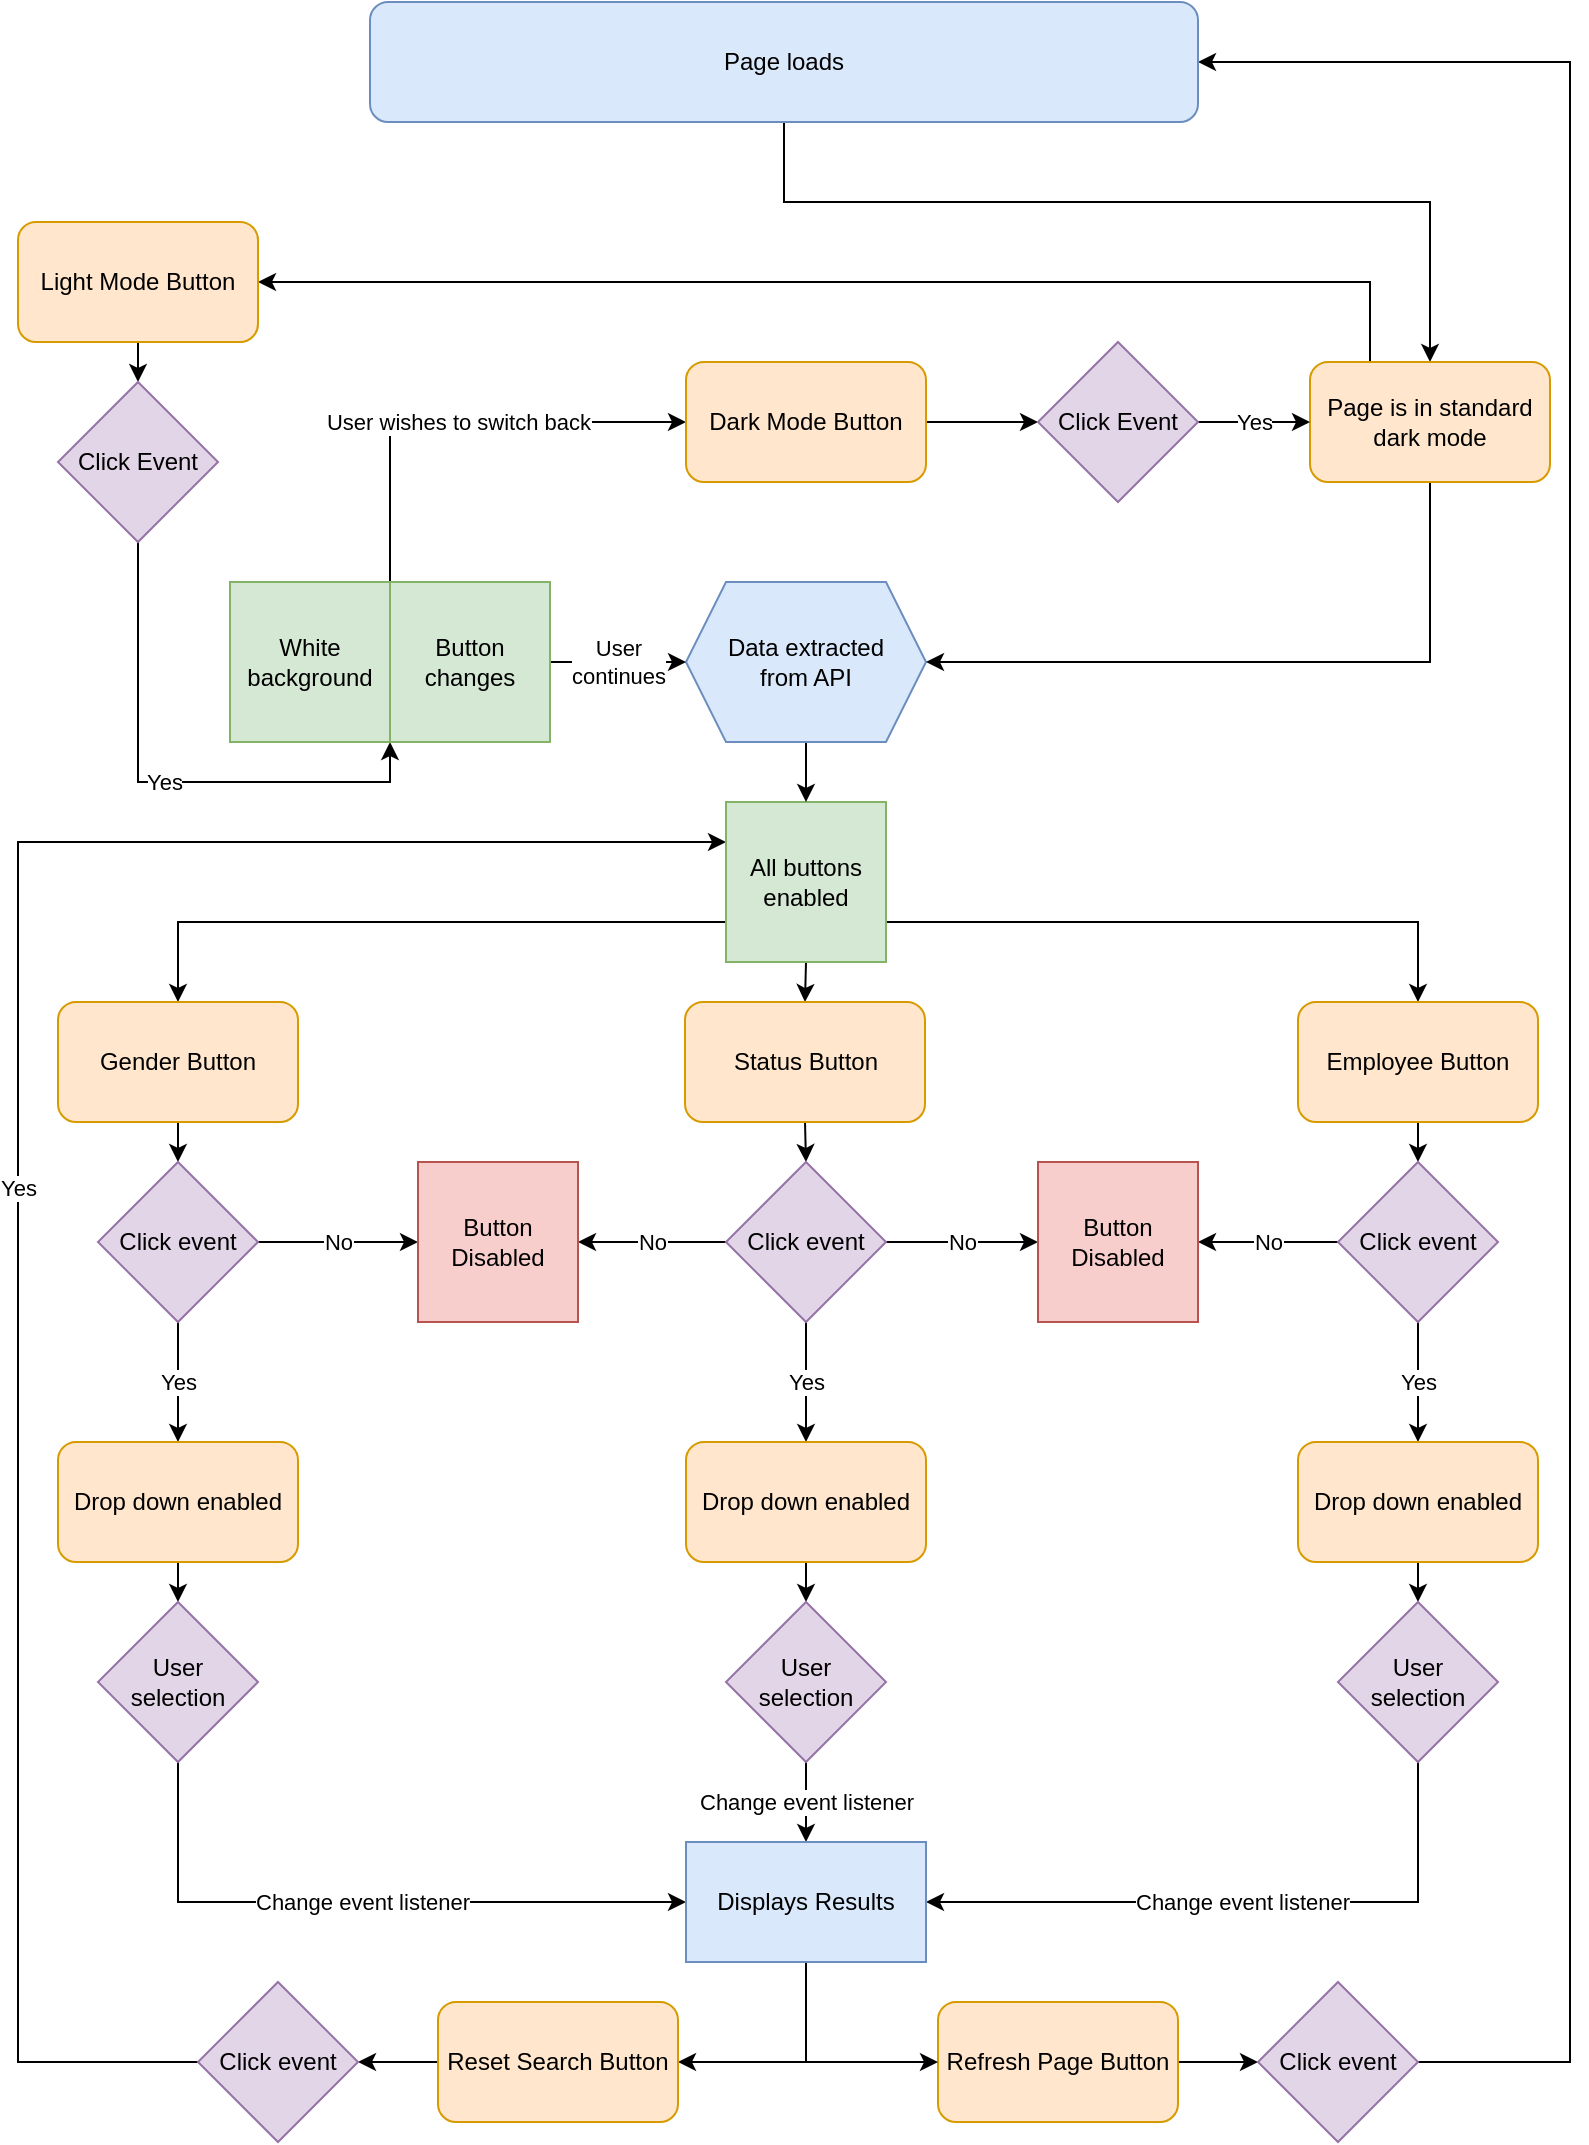 <mxfile version="18.1.3" type="github">
  <diagram id="wu71PCz8u-kkHHFd94oR" name="Page-1">
    <mxGraphModel dx="1298" dy="674" grid="1" gridSize="10" guides="1" tooltips="1" connect="1" arrows="1" fold="1" page="1" pageScale="1" pageWidth="827" pageHeight="1169" math="0" shadow="0">
      <root>
        <mxCell id="0" />
        <mxCell id="1" parent="0" />
        <mxCell id="mWiRYimFHj_km7bOacJJ-32" style="edgeStyle=orthogonalEdgeStyle;rounded=0;orthogonalLoop=1;jettySize=auto;html=1;exitX=0;exitY=0.5;exitDx=0;exitDy=0;entryX=0.5;entryY=0;entryDx=0;entryDy=0;" edge="1" parent="1" source="mWiRYimFHj_km7bOacJJ-57" target="mWiRYimFHj_km7bOacJJ-4">
          <mxGeometry relative="1" as="geometry">
            <mxPoint x="364" y="470" as="sourcePoint" />
            <Array as="points">
              <mxPoint x="378" y="510" />
              <mxPoint x="104" y="510" />
            </Array>
          </mxGeometry>
        </mxCell>
        <mxCell id="mWiRYimFHj_km7bOacJJ-33" style="edgeStyle=orthogonalEdgeStyle;rounded=0;orthogonalLoop=1;jettySize=auto;html=1;exitX=0.5;exitY=1;exitDx=0;exitDy=0;entryX=0.5;entryY=0;entryDx=0;entryDy=0;startArrow=none;" edge="1" parent="1" source="mWiRYimFHj_km7bOacJJ-57" target="mWiRYimFHj_km7bOacJJ-3">
          <mxGeometry relative="1" as="geometry">
            <mxPoint x="424" y="510" as="sourcePoint" />
          </mxGeometry>
        </mxCell>
        <mxCell id="mWiRYimFHj_km7bOacJJ-34" style="edgeStyle=orthogonalEdgeStyle;rounded=0;orthogonalLoop=1;jettySize=auto;html=1;exitX=1;exitY=0.5;exitDx=0;exitDy=0;entryX=0.5;entryY=0;entryDx=0;entryDy=0;" edge="1" parent="1" source="mWiRYimFHj_km7bOacJJ-57" target="mWiRYimFHj_km7bOacJJ-2">
          <mxGeometry relative="1" as="geometry">
            <mxPoint x="484" y="470" as="sourcePoint" />
            <Array as="points">
              <mxPoint x="458" y="510" />
              <mxPoint x="724" y="510" />
            </Array>
          </mxGeometry>
        </mxCell>
        <mxCell id="mWiRYimFHj_km7bOacJJ-37" style="edgeStyle=orthogonalEdgeStyle;rounded=0;orthogonalLoop=1;jettySize=auto;html=1;exitX=0.5;exitY=1;exitDx=0;exitDy=0;entryX=0.5;entryY=0;entryDx=0;entryDy=0;" edge="1" parent="1" source="mWiRYimFHj_km7bOacJJ-2" target="mWiRYimFHj_km7bOacJJ-5">
          <mxGeometry relative="1" as="geometry" />
        </mxCell>
        <mxCell id="mWiRYimFHj_km7bOacJJ-2" value="Employee Button" style="rounded=1;whiteSpace=wrap;html=1;fillColor=#ffe6cc;strokeColor=#d79b00;" vertex="1" parent="1">
          <mxGeometry x="664" y="550" width="120" height="60" as="geometry" />
        </mxCell>
        <mxCell id="mWiRYimFHj_km7bOacJJ-36" style="edgeStyle=orthogonalEdgeStyle;rounded=0;orthogonalLoop=1;jettySize=auto;html=1;exitX=0.5;exitY=1;exitDx=0;exitDy=0;entryX=0.5;entryY=0;entryDx=0;entryDy=0;" edge="1" parent="1" source="mWiRYimFHj_km7bOacJJ-3" target="mWiRYimFHj_km7bOacJJ-6">
          <mxGeometry relative="1" as="geometry" />
        </mxCell>
        <mxCell id="mWiRYimFHj_km7bOacJJ-3" value="Status Button" style="rounded=1;whiteSpace=wrap;html=1;fillColor=#ffe6cc;strokeColor=#d79b00;" vertex="1" parent="1">
          <mxGeometry x="357.5" y="550" width="120" height="60" as="geometry" />
        </mxCell>
        <mxCell id="mWiRYimFHj_km7bOacJJ-35" style="edgeStyle=orthogonalEdgeStyle;rounded=0;orthogonalLoop=1;jettySize=auto;html=1;exitX=0.5;exitY=1;exitDx=0;exitDy=0;entryX=0.5;entryY=0;entryDx=0;entryDy=0;" edge="1" parent="1" source="mWiRYimFHj_km7bOacJJ-4" target="mWiRYimFHj_km7bOacJJ-7">
          <mxGeometry relative="1" as="geometry" />
        </mxCell>
        <mxCell id="mWiRYimFHj_km7bOacJJ-4" value="Gender Button" style="rounded=1;whiteSpace=wrap;html=1;fillColor=#ffe6cc;strokeColor=#d79b00;" vertex="1" parent="1">
          <mxGeometry x="44" y="550" width="120" height="60" as="geometry" />
        </mxCell>
        <mxCell id="mWiRYimFHj_km7bOacJJ-18" value="Yes" style="edgeStyle=orthogonalEdgeStyle;rounded=0;orthogonalLoop=1;jettySize=auto;html=1;exitX=0.5;exitY=1;exitDx=0;exitDy=0;entryX=0.5;entryY=0;entryDx=0;entryDy=0;" edge="1" parent="1" source="mWiRYimFHj_km7bOacJJ-5" target="mWiRYimFHj_km7bOacJJ-10">
          <mxGeometry relative="1" as="geometry" />
        </mxCell>
        <mxCell id="mWiRYimFHj_km7bOacJJ-31" value="No" style="edgeStyle=orthogonalEdgeStyle;rounded=0;orthogonalLoop=1;jettySize=auto;html=1;exitX=0;exitY=0.5;exitDx=0;exitDy=0;entryX=1;entryY=0.5;entryDx=0;entryDy=0;" edge="1" parent="1" source="mWiRYimFHj_km7bOacJJ-5" target="mWiRYimFHj_km7bOacJJ-27">
          <mxGeometry relative="1" as="geometry" />
        </mxCell>
        <mxCell id="mWiRYimFHj_km7bOacJJ-5" value="Click event" style="rhombus;whiteSpace=wrap;html=1;fillColor=#e1d5e7;strokeColor=#9673a6;" vertex="1" parent="1">
          <mxGeometry x="684" y="630" width="80" height="80" as="geometry" />
        </mxCell>
        <mxCell id="mWiRYimFHj_km7bOacJJ-17" value="Yes" style="edgeStyle=orthogonalEdgeStyle;rounded=0;orthogonalLoop=1;jettySize=auto;html=1;exitX=0.5;exitY=1;exitDx=0;exitDy=0;" edge="1" parent="1" source="mWiRYimFHj_km7bOacJJ-6" target="mWiRYimFHj_km7bOacJJ-9">
          <mxGeometry relative="1" as="geometry" />
        </mxCell>
        <mxCell id="mWiRYimFHj_km7bOacJJ-29" value="No" style="edgeStyle=orthogonalEdgeStyle;rounded=0;orthogonalLoop=1;jettySize=auto;html=1;exitX=0;exitY=0.5;exitDx=0;exitDy=0;entryX=1;entryY=0.5;entryDx=0;entryDy=0;" edge="1" parent="1" source="mWiRYimFHj_km7bOacJJ-6" target="mWiRYimFHj_km7bOacJJ-26">
          <mxGeometry relative="1" as="geometry" />
        </mxCell>
        <mxCell id="mWiRYimFHj_km7bOacJJ-30" value="No" style="edgeStyle=orthogonalEdgeStyle;rounded=0;orthogonalLoop=1;jettySize=auto;html=1;exitX=1;exitY=0.5;exitDx=0;exitDy=0;entryX=0;entryY=0.5;entryDx=0;entryDy=0;" edge="1" parent="1" source="mWiRYimFHj_km7bOacJJ-6" target="mWiRYimFHj_km7bOacJJ-27">
          <mxGeometry relative="1" as="geometry" />
        </mxCell>
        <mxCell id="mWiRYimFHj_km7bOacJJ-6" value="Click event" style="rhombus;whiteSpace=wrap;html=1;fillColor=#e1d5e7;strokeColor=#9673a6;" vertex="1" parent="1">
          <mxGeometry x="378" y="630" width="80" height="80" as="geometry" />
        </mxCell>
        <mxCell id="mWiRYimFHj_km7bOacJJ-16" value="Yes" style="edgeStyle=orthogonalEdgeStyle;rounded=0;orthogonalLoop=1;jettySize=auto;html=1;exitX=0.5;exitY=1;exitDx=0;exitDy=0;entryX=0.5;entryY=0;entryDx=0;entryDy=0;" edge="1" parent="1" source="mWiRYimFHj_km7bOacJJ-7" target="mWiRYimFHj_km7bOacJJ-8">
          <mxGeometry relative="1" as="geometry" />
        </mxCell>
        <mxCell id="mWiRYimFHj_km7bOacJJ-28" value="No" style="edgeStyle=orthogonalEdgeStyle;rounded=0;orthogonalLoop=1;jettySize=auto;html=1;exitX=1;exitY=0.5;exitDx=0;exitDy=0;entryX=0;entryY=0.5;entryDx=0;entryDy=0;" edge="1" parent="1" source="mWiRYimFHj_km7bOacJJ-7" target="mWiRYimFHj_km7bOacJJ-26">
          <mxGeometry relative="1" as="geometry" />
        </mxCell>
        <mxCell id="mWiRYimFHj_km7bOacJJ-7" value="Click event" style="rhombus;whiteSpace=wrap;html=1;fillColor=#e1d5e7;strokeColor=#9673a6;" vertex="1" parent="1">
          <mxGeometry x="64" y="630" width="80" height="80" as="geometry" />
        </mxCell>
        <mxCell id="mWiRYimFHj_km7bOacJJ-47" style="edgeStyle=orthogonalEdgeStyle;rounded=0;orthogonalLoop=1;jettySize=auto;html=1;exitX=0.5;exitY=1;exitDx=0;exitDy=0;entryX=0.5;entryY=0;entryDx=0;entryDy=0;" edge="1" parent="1" source="mWiRYimFHj_km7bOacJJ-8" target="mWiRYimFHj_km7bOacJJ-38">
          <mxGeometry relative="1" as="geometry" />
        </mxCell>
        <mxCell id="mWiRYimFHj_km7bOacJJ-8" value="Drop down enabled" style="rounded=1;whiteSpace=wrap;html=1;fillColor=#ffe6cc;strokeColor=#d79b00;" vertex="1" parent="1">
          <mxGeometry x="44" y="770" width="120" height="60" as="geometry" />
        </mxCell>
        <mxCell id="mWiRYimFHj_km7bOacJJ-48" style="edgeStyle=orthogonalEdgeStyle;rounded=0;orthogonalLoop=1;jettySize=auto;html=1;exitX=0.5;exitY=1;exitDx=0;exitDy=0;entryX=0.5;entryY=0;entryDx=0;entryDy=0;" edge="1" parent="1" source="mWiRYimFHj_km7bOacJJ-9" target="mWiRYimFHj_km7bOacJJ-39">
          <mxGeometry relative="1" as="geometry" />
        </mxCell>
        <mxCell id="mWiRYimFHj_km7bOacJJ-9" value="Drop down enabled" style="rounded=1;whiteSpace=wrap;html=1;fillColor=#ffe6cc;strokeColor=#d79b00;" vertex="1" parent="1">
          <mxGeometry x="358" y="770" width="120" height="60" as="geometry" />
        </mxCell>
        <mxCell id="mWiRYimFHj_km7bOacJJ-49" style="edgeStyle=orthogonalEdgeStyle;rounded=0;orthogonalLoop=1;jettySize=auto;html=1;exitX=0.5;exitY=1;exitDx=0;exitDy=0;entryX=0.5;entryY=0;entryDx=0;entryDy=0;" edge="1" parent="1" source="mWiRYimFHj_km7bOacJJ-10" target="mWiRYimFHj_km7bOacJJ-40">
          <mxGeometry relative="1" as="geometry" />
        </mxCell>
        <mxCell id="mWiRYimFHj_km7bOacJJ-10" value="Drop down enabled" style="rounded=1;whiteSpace=wrap;html=1;fillColor=#ffe6cc;strokeColor=#d79b00;" vertex="1" parent="1">
          <mxGeometry x="664" y="770" width="120" height="60" as="geometry" />
        </mxCell>
        <mxCell id="mWiRYimFHj_km7bOacJJ-26" value="Button Disabled" style="whiteSpace=wrap;html=1;aspect=fixed;fillColor=#f8cecc;strokeColor=#b85450;" vertex="1" parent="1">
          <mxGeometry x="224" y="630" width="80" height="80" as="geometry" />
        </mxCell>
        <mxCell id="mWiRYimFHj_km7bOacJJ-27" value="Button Disabled" style="whiteSpace=wrap;html=1;aspect=fixed;fillColor=#f8cecc;strokeColor=#b85450;" vertex="1" parent="1">
          <mxGeometry x="534" y="630" width="80" height="80" as="geometry" />
        </mxCell>
        <mxCell id="mWiRYimFHj_km7bOacJJ-44" value="Change event listener" style="edgeStyle=orthogonalEdgeStyle;rounded=0;orthogonalLoop=1;jettySize=auto;html=1;exitX=0.5;exitY=1;exitDx=0;exitDy=0;entryX=0;entryY=0.5;entryDx=0;entryDy=0;" edge="1" parent="1" source="mWiRYimFHj_km7bOacJJ-38" target="mWiRYimFHj_km7bOacJJ-42">
          <mxGeometry relative="1" as="geometry" />
        </mxCell>
        <mxCell id="mWiRYimFHj_km7bOacJJ-38" value="User &lt;br&gt;selection" style="rhombus;whiteSpace=wrap;html=1;fillColor=#e1d5e7;strokeColor=#9673a6;" vertex="1" parent="1">
          <mxGeometry x="64" y="850" width="80" height="80" as="geometry" />
        </mxCell>
        <mxCell id="mWiRYimFHj_km7bOacJJ-45" value="Change event listener" style="edgeStyle=orthogonalEdgeStyle;rounded=0;orthogonalLoop=1;jettySize=auto;html=1;exitX=0.5;exitY=1;exitDx=0;exitDy=0;entryX=0.5;entryY=0;entryDx=0;entryDy=0;" edge="1" parent="1" source="mWiRYimFHj_km7bOacJJ-39" target="mWiRYimFHj_km7bOacJJ-42">
          <mxGeometry relative="1" as="geometry" />
        </mxCell>
        <mxCell id="mWiRYimFHj_km7bOacJJ-39" value="User&lt;br&gt;selection" style="rhombus;whiteSpace=wrap;html=1;fillColor=#e1d5e7;strokeColor=#9673a6;" vertex="1" parent="1">
          <mxGeometry x="378" y="850" width="80" height="80" as="geometry" />
        </mxCell>
        <mxCell id="mWiRYimFHj_km7bOacJJ-46" value="Change event listener" style="edgeStyle=orthogonalEdgeStyle;rounded=0;orthogonalLoop=1;jettySize=auto;html=1;exitX=0.5;exitY=1;exitDx=0;exitDy=0;entryX=1;entryY=0.5;entryDx=0;entryDy=0;" edge="1" parent="1" source="mWiRYimFHj_km7bOacJJ-40" target="mWiRYimFHj_km7bOacJJ-42">
          <mxGeometry relative="1" as="geometry" />
        </mxCell>
        <mxCell id="mWiRYimFHj_km7bOacJJ-40" value="User &lt;br&gt;selection" style="rhombus;whiteSpace=wrap;html=1;fillColor=#e1d5e7;strokeColor=#9673a6;" vertex="1" parent="1">
          <mxGeometry x="684" y="850" width="80" height="80" as="geometry" />
        </mxCell>
        <mxCell id="mWiRYimFHj_km7bOacJJ-53" style="edgeStyle=orthogonalEdgeStyle;rounded=0;orthogonalLoop=1;jettySize=auto;html=1;exitX=0.5;exitY=1;exitDx=0;exitDy=0;entryX=1;entryY=0.5;entryDx=0;entryDy=0;" edge="1" parent="1" source="mWiRYimFHj_km7bOacJJ-42" target="mWiRYimFHj_km7bOacJJ-50">
          <mxGeometry relative="1" as="geometry">
            <mxPoint x="424" y="1050" as="sourcePoint" />
            <Array as="points">
              <mxPoint x="418" y="1080" />
            </Array>
          </mxGeometry>
        </mxCell>
        <mxCell id="mWiRYimFHj_km7bOacJJ-42" value="Displays Results" style="rounded=0;whiteSpace=wrap;html=1;fillColor=#dae8fc;strokeColor=#6c8ebf;" vertex="1" parent="1">
          <mxGeometry x="358" y="970" width="120" height="60" as="geometry" />
        </mxCell>
        <mxCell id="mWiRYimFHj_km7bOacJJ-43" style="edgeStyle=orthogonalEdgeStyle;rounded=0;orthogonalLoop=1;jettySize=auto;html=1;exitX=0.5;exitY=1;exitDx=0;exitDy=0;" edge="1" parent="1" source="mWiRYimFHj_km7bOacJJ-38" target="mWiRYimFHj_km7bOacJJ-38">
          <mxGeometry relative="1" as="geometry" />
        </mxCell>
        <mxCell id="mWiRYimFHj_km7bOacJJ-63" style="edgeStyle=orthogonalEdgeStyle;rounded=0;orthogonalLoop=1;jettySize=auto;html=1;exitX=0;exitY=0.5;exitDx=0;exitDy=0;entryX=1;entryY=0.5;entryDx=0;entryDy=0;" edge="1" parent="1" source="mWiRYimFHj_km7bOacJJ-50" target="mWiRYimFHj_km7bOacJJ-61">
          <mxGeometry relative="1" as="geometry" />
        </mxCell>
        <mxCell id="mWiRYimFHj_km7bOacJJ-50" value="Reset Search Button" style="rounded=1;whiteSpace=wrap;html=1;fillColor=#ffe6cc;strokeColor=#d79b00;" vertex="1" parent="1">
          <mxGeometry x="234" y="1050" width="120" height="60" as="geometry" />
        </mxCell>
        <mxCell id="mWiRYimFHj_km7bOacJJ-65" style="edgeStyle=orthogonalEdgeStyle;rounded=0;orthogonalLoop=1;jettySize=auto;html=1;exitX=1;exitY=0.5;exitDx=0;exitDy=0;entryX=0;entryY=0.5;entryDx=0;entryDy=0;" edge="1" parent="1" source="mWiRYimFHj_km7bOacJJ-51" target="mWiRYimFHj_km7bOacJJ-64">
          <mxGeometry relative="1" as="geometry" />
        </mxCell>
        <mxCell id="mWiRYimFHj_km7bOacJJ-51" value="Refresh Page Button" style="rounded=1;whiteSpace=wrap;html=1;fillColor=#ffe6cc;strokeColor=#d79b00;" vertex="1" parent="1">
          <mxGeometry x="484" y="1050" width="120" height="60" as="geometry" />
        </mxCell>
        <mxCell id="mWiRYimFHj_km7bOacJJ-54" value="" style="endArrow=classic;html=1;rounded=0;entryX=0;entryY=0.5;entryDx=0;entryDy=0;" edge="1" parent="1" target="mWiRYimFHj_km7bOacJJ-51">
          <mxGeometry width="50" height="50" relative="1" as="geometry">
            <mxPoint x="414" y="1080" as="sourcePoint" />
            <mxPoint x="474" y="1030" as="targetPoint" />
          </mxGeometry>
        </mxCell>
        <mxCell id="mWiRYimFHj_km7bOacJJ-71" value="Yes" style="edgeStyle=orthogonalEdgeStyle;rounded=0;orthogonalLoop=1;jettySize=auto;html=1;exitX=0;exitY=0.5;exitDx=0;exitDy=0;entryX=0;entryY=0.25;entryDx=0;entryDy=0;" edge="1" parent="1" source="mWiRYimFHj_km7bOacJJ-61" target="mWiRYimFHj_km7bOacJJ-57">
          <mxGeometry relative="1" as="geometry">
            <Array as="points">
              <mxPoint x="24" y="1080" />
              <mxPoint x="24" y="470" />
            </Array>
          </mxGeometry>
        </mxCell>
        <mxCell id="mWiRYimFHj_km7bOacJJ-61" value="Click event" style="rhombus;whiteSpace=wrap;html=1;fillColor=#e1d5e7;strokeColor=#9673a6;" vertex="1" parent="1">
          <mxGeometry x="114" y="1040" width="80" height="80" as="geometry" />
        </mxCell>
        <mxCell id="mWiRYimFHj_km7bOacJJ-92" style="edgeStyle=orthogonalEdgeStyle;rounded=0;orthogonalLoop=1;jettySize=auto;html=1;exitX=1;exitY=0.5;exitDx=0;exitDy=0;entryX=1;entryY=0.5;entryDx=0;entryDy=0;" edge="1" parent="1" source="mWiRYimFHj_km7bOacJJ-64" target="mWiRYimFHj_km7bOacJJ-74">
          <mxGeometry relative="1" as="geometry">
            <mxPoint x="700" y="140" as="targetPoint" />
            <Array as="points">
              <mxPoint x="800" y="1080" />
              <mxPoint x="800" y="80" />
              <mxPoint x="614" y="80" />
            </Array>
          </mxGeometry>
        </mxCell>
        <mxCell id="mWiRYimFHj_km7bOacJJ-64" value="Click event" style="rhombus;whiteSpace=wrap;html=1;fillColor=#e1d5e7;strokeColor=#9673a6;" vertex="1" parent="1">
          <mxGeometry x="644" y="1040" width="80" height="80" as="geometry" />
        </mxCell>
        <mxCell id="mWiRYimFHj_km7bOacJJ-57" value="All buttons enabled" style="whiteSpace=wrap;html=1;aspect=fixed;fillColor=#d5e8d4;strokeColor=#82b366;" vertex="1" parent="1">
          <mxGeometry x="378" y="450" width="80" height="80" as="geometry" />
        </mxCell>
        <mxCell id="mWiRYimFHj_km7bOacJJ-73" style="edgeStyle=orthogonalEdgeStyle;rounded=0;orthogonalLoop=1;jettySize=auto;html=1;exitX=0.5;exitY=1;exitDx=0;exitDy=0;entryX=0.5;entryY=0;entryDx=0;entryDy=0;" edge="1" parent="1" source="mWiRYimFHj_km7bOacJJ-70" target="mWiRYimFHj_km7bOacJJ-57">
          <mxGeometry relative="1" as="geometry" />
        </mxCell>
        <mxCell id="mWiRYimFHj_km7bOacJJ-70" value="Data extracted &lt;br&gt;from API" style="shape=hexagon;perimeter=hexagonPerimeter2;whiteSpace=wrap;html=1;fixedSize=1;fillColor=#dae8fc;strokeColor=#6c8ebf;" vertex="1" parent="1">
          <mxGeometry x="358" y="340" width="120" height="80" as="geometry" />
        </mxCell>
        <mxCell id="mWiRYimFHj_km7bOacJJ-76" style="edgeStyle=orthogonalEdgeStyle;rounded=0;orthogonalLoop=1;jettySize=auto;html=1;exitX=0.5;exitY=1;exitDx=0;exitDy=0;entryX=1;entryY=0.5;entryDx=0;entryDy=0;" edge="1" parent="1" source="mWiRYimFHj_km7bOacJJ-84" target="mWiRYimFHj_km7bOacJJ-70">
          <mxGeometry relative="1" as="geometry" />
        </mxCell>
        <mxCell id="mWiRYimFHj_km7bOacJJ-101" style="edgeStyle=orthogonalEdgeStyle;rounded=0;orthogonalLoop=1;jettySize=auto;html=1;exitX=0.5;exitY=1;exitDx=0;exitDy=0;entryX=0.5;entryY=0;entryDx=0;entryDy=0;" edge="1" parent="1" source="mWiRYimFHj_km7bOacJJ-74" target="mWiRYimFHj_km7bOacJJ-84">
          <mxGeometry relative="1" as="geometry">
            <Array as="points">
              <mxPoint x="407" y="150" />
              <mxPoint x="730" y="150" />
            </Array>
          </mxGeometry>
        </mxCell>
        <mxCell id="mWiRYimFHj_km7bOacJJ-74" value="Page loads" style="rounded=1;whiteSpace=wrap;html=1;fillColor=#dae8fc;strokeColor=#6c8ebf;" vertex="1" parent="1">
          <mxGeometry x="200" y="50" width="414" height="60" as="geometry" />
        </mxCell>
        <mxCell id="mWiRYimFHj_km7bOacJJ-102" style="edgeStyle=orthogonalEdgeStyle;rounded=0;orthogonalLoop=1;jettySize=auto;html=1;entryX=1;entryY=0.5;entryDx=0;entryDy=0;exitX=0.25;exitY=0;exitDx=0;exitDy=0;" edge="1" parent="1" source="mWiRYimFHj_km7bOacJJ-84" target="mWiRYimFHj_km7bOacJJ-85">
          <mxGeometry relative="1" as="geometry">
            <mxPoint x="640" y="300" as="sourcePoint" />
            <Array as="points">
              <mxPoint x="700" y="190" />
            </Array>
          </mxGeometry>
        </mxCell>
        <mxCell id="mWiRYimFHj_km7bOacJJ-84" value="Page is in standard dark mode" style="rounded=1;whiteSpace=wrap;html=1;fillColor=#ffe6cc;strokeColor=#d79b00;" vertex="1" parent="1">
          <mxGeometry x="670" y="230" width="120" height="60" as="geometry" />
        </mxCell>
        <mxCell id="mWiRYimFHj_km7bOacJJ-112" style="edgeStyle=orthogonalEdgeStyle;rounded=0;orthogonalLoop=1;jettySize=auto;html=1;exitX=0.5;exitY=1;exitDx=0;exitDy=0;entryX=0.5;entryY=0;entryDx=0;entryDy=0;" edge="1" parent="1" source="mWiRYimFHj_km7bOacJJ-85" target="mWiRYimFHj_km7bOacJJ-86">
          <mxGeometry relative="1" as="geometry" />
        </mxCell>
        <mxCell id="mWiRYimFHj_km7bOacJJ-85" value="Light Mode Button" style="rounded=1;whiteSpace=wrap;html=1;fillColor=#ffe6cc;strokeColor=#d79b00;" vertex="1" parent="1">
          <mxGeometry x="24" y="160" width="120" height="60" as="geometry" />
        </mxCell>
        <mxCell id="mWiRYimFHj_km7bOacJJ-107" value="Yes" style="edgeStyle=orthogonalEdgeStyle;rounded=0;orthogonalLoop=1;jettySize=auto;html=1;exitX=0.5;exitY=1;exitDx=0;exitDy=0;entryX=0;entryY=1;entryDx=0;entryDy=0;" edge="1" parent="1" source="mWiRYimFHj_km7bOacJJ-86" target="mWiRYimFHj_km7bOacJJ-91">
          <mxGeometry relative="1" as="geometry" />
        </mxCell>
        <mxCell id="mWiRYimFHj_km7bOacJJ-86" value="Click Event" style="rhombus;whiteSpace=wrap;html=1;fillColor=#e1d5e7;strokeColor=#9673a6;" vertex="1" parent="1">
          <mxGeometry x="44" y="240" width="80" height="80" as="geometry" />
        </mxCell>
        <mxCell id="mWiRYimFHj_km7bOacJJ-90" value="White background&lt;span style=&quot;color: rgba(0, 0, 0, 0); font-family: monospace; font-size: 0px; text-align: start;&quot;&gt;%3CmxGraphModel%3E%3Croot%3E%3CmxCell%20id%3D%220%22%2F%3E%3CmxCell%20id%3D%221%22%20parent%3D%220%22%2F%3E%3CmxCell%20id%3D%222%22%20value%3D%22Click%20event%22%20style%3D%22rhombus%3BwhiteSpace%3Dwrap%3Bhtml%3D1%3B%22%20vertex%3D%221%22%20parent%3D%221%22%3E%3CmxGeometry%20x%3D%22120%22%20y%3D%22650%22%20width%3D%2280%22%20height%3D%2280%22%20as%3D%22geometry%22%2F%3E%3C%2FmxCell%3E%3C%2Froot%3E%3C%2FmxGraphModel%3E&lt;/span&gt;" style="whiteSpace=wrap;html=1;aspect=fixed;fillColor=#d5e8d4;strokeColor=#82b366;" vertex="1" parent="1">
          <mxGeometry x="130" y="340" width="80" height="80" as="geometry" />
        </mxCell>
        <mxCell id="mWiRYimFHj_km7bOacJJ-108" value="User &lt;br&gt;continues" style="edgeStyle=orthogonalEdgeStyle;rounded=0;orthogonalLoop=1;jettySize=auto;html=1;exitX=1;exitY=0.5;exitDx=0;exitDy=0;entryX=0;entryY=0.5;entryDx=0;entryDy=0;" edge="1" parent="1" source="mWiRYimFHj_km7bOacJJ-91" target="mWiRYimFHj_km7bOacJJ-70">
          <mxGeometry relative="1" as="geometry" />
        </mxCell>
        <mxCell id="mWiRYimFHj_km7bOacJJ-109" value="User wishes to switch back" style="edgeStyle=orthogonalEdgeStyle;rounded=0;orthogonalLoop=1;jettySize=auto;html=1;exitX=0;exitY=0;exitDx=0;exitDy=0;entryX=0;entryY=0.5;entryDx=0;entryDy=0;" edge="1" parent="1" source="mWiRYimFHj_km7bOacJJ-91" target="mWiRYimFHj_km7bOacJJ-93">
          <mxGeometry relative="1" as="geometry" />
        </mxCell>
        <mxCell id="mWiRYimFHj_km7bOacJJ-91" value="Button changes" style="whiteSpace=wrap;html=1;aspect=fixed;fillColor=#d5e8d4;strokeColor=#82b366;" vertex="1" parent="1">
          <mxGeometry x="210" y="340" width="80" height="80" as="geometry" />
        </mxCell>
        <mxCell id="mWiRYimFHj_km7bOacJJ-110" style="edgeStyle=orthogonalEdgeStyle;rounded=0;orthogonalLoop=1;jettySize=auto;html=1;exitX=1;exitY=0.5;exitDx=0;exitDy=0;entryX=0;entryY=0.5;entryDx=0;entryDy=0;" edge="1" parent="1" source="mWiRYimFHj_km7bOacJJ-93" target="mWiRYimFHj_km7bOacJJ-104">
          <mxGeometry relative="1" as="geometry" />
        </mxCell>
        <mxCell id="mWiRYimFHj_km7bOacJJ-93" value="Dark Mode Button" style="rounded=1;whiteSpace=wrap;html=1;fillColor=#ffe6cc;strokeColor=#d79b00;" vertex="1" parent="1">
          <mxGeometry x="358" y="230" width="120" height="60" as="geometry" />
        </mxCell>
        <mxCell id="mWiRYimFHj_km7bOacJJ-111" value="Yes" style="edgeStyle=orthogonalEdgeStyle;rounded=0;orthogonalLoop=1;jettySize=auto;html=1;exitX=1;exitY=0.5;exitDx=0;exitDy=0;entryX=0;entryY=0.5;entryDx=0;entryDy=0;" edge="1" parent="1" source="mWiRYimFHj_km7bOacJJ-104" target="mWiRYimFHj_km7bOacJJ-84">
          <mxGeometry relative="1" as="geometry" />
        </mxCell>
        <mxCell id="mWiRYimFHj_km7bOacJJ-104" value="Click Event" style="rhombus;whiteSpace=wrap;html=1;fillColor=#e1d5e7;strokeColor=#9673a6;" vertex="1" parent="1">
          <mxGeometry x="534" y="220" width="80" height="80" as="geometry" />
        </mxCell>
      </root>
    </mxGraphModel>
  </diagram>
</mxfile>
